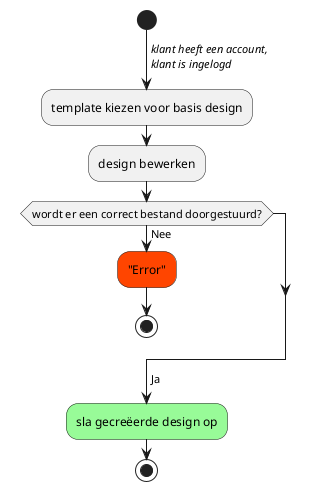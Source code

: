 @startuml activity diagram downloaden grafisch product
start
->//klant heeft een account,//
//klant is ingelogd//;
:template kiezen voor basis design;
:design bewerken;
if(wordt er een correct bestand doorgestuurd?) then (Nee)
        #orangered:"Error";
        stop
        endif
        ->Ja;
        #palegreen:sla gecreëerde design op;
stop
@enduml